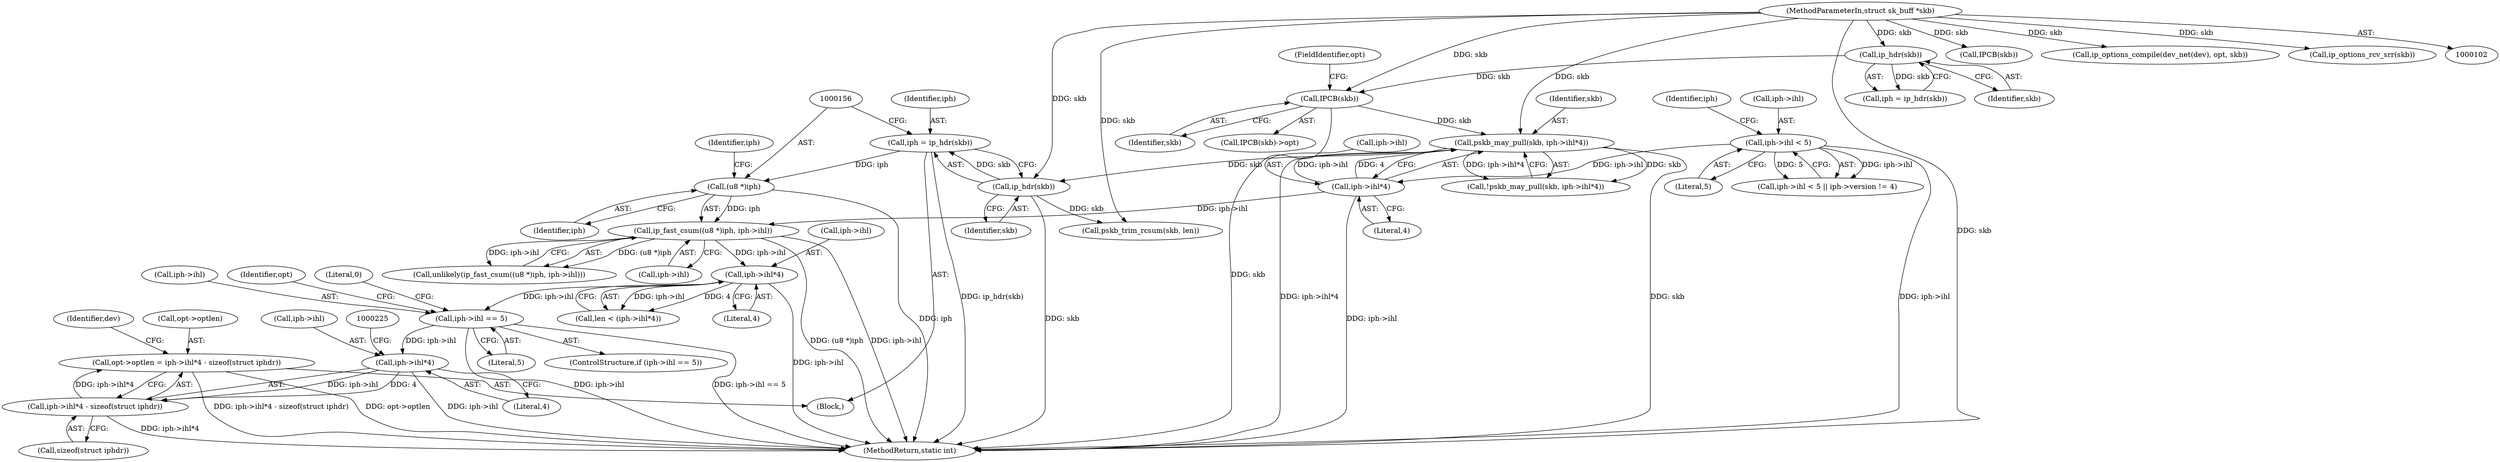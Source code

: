 digraph "0_linux_f8e9881c2aef1e982e5abc25c046820cd0b7cf64@API" {
"1000214" [label="(Call,opt->optlen = iph->ihl*4 - sizeof(struct iphdr))"];
"1000218" [label="(Call,iph->ihl*4 - sizeof(struct iphdr))"];
"1000219" [label="(Call,iph->ihl*4)"];
"1000207" [label="(Call,iph->ihl == 5)"];
"1000184" [label="(Call,iph->ihl*4)"];
"1000154" [label="(Call,ip_fast_csum((u8 *)iph, iph->ihl))"];
"1000155" [label="(Call,(u8 *)iph)"];
"1000148" [label="(Call,iph = ip_hdr(skb))"];
"1000150" [label="(Call,ip_hdr(skb))"];
"1000140" [label="(Call,pskb_may_pull(skb, iph->ihl*4))"];
"1000122" [label="(Call,IPCB(skb))"];
"1000116" [label="(Call,ip_hdr(skb))"];
"1000103" [label="(MethodParameterIn,struct sk_buff *skb)"];
"1000142" [label="(Call,iph->ihl*4)"];
"1000127" [label="(Call,iph->ihl < 5)"];
"1000121" [label="(Call,IPCB(skb)->opt)"];
"1000206" [label="(ControlStructure,if (iph->ihl == 5))"];
"1000223" [label="(Literal,4)"];
"1000208" [label="(Call,iph->ihl)"];
"1000104" [label="(Block,)"];
"1000153" [label="(Call,unlikely(ip_fast_csum((u8 *)iph, iph->ihl)))"];
"1000126" [label="(Call,iph->ihl < 5 || iph->version != 4)"];
"1000185" [label="(Call,iph->ihl)"];
"1000157" [label="(Identifier,iph)"];
"1000151" [label="(Identifier,skb)"];
"1000211" [label="(Literal,5)"];
"1000124" [label="(FieldIdentifier,opt)"];
"1000216" [label="(Identifier,opt)"];
"1000148" [label="(Call,iph = ip_hdr(skb))"];
"1000158" [label="(Call,iph->ihl)"];
"1000114" [label="(Call,iph = ip_hdr(skb))"];
"1000201" [label="(Call,IPCB(skb))"];
"1000218" [label="(Call,iph->ihl*4 - sizeof(struct iphdr))"];
"1000103" [label="(MethodParameterIn,struct sk_buff *skb)"];
"1000146" [label="(Literal,4)"];
"1000140" [label="(Call,pskb_may_pull(skb, iph->ihl*4))"];
"1000266" [label="(MethodReturn,static int)"];
"1000219" [label="(Call,iph->ihl*4)"];
"1000122" [label="(Call,IPCB(skb))"];
"1000220" [label="(Call,iph->ihl)"];
"1000215" [label="(Call,opt->optlen)"];
"1000116" [label="(Call,ip_hdr(skb))"];
"1000131" [label="(Literal,5)"];
"1000150" [label="(Call,ip_hdr(skb))"];
"1000214" [label="(Call,opt->optlen = iph->ihl*4 - sizeof(struct iphdr))"];
"1000188" [label="(Literal,4)"];
"1000227" [label="(Call,ip_options_compile(dev_net(dev), opt, skb))"];
"1000149" [label="(Identifier,iph)"];
"1000184" [label="(Call,iph->ihl*4)"];
"1000142" [label="(Call,iph->ihl*4)"];
"1000159" [label="(Identifier,iph)"];
"1000139" [label="(Call,!pskb_may_pull(skb, iph->ihl*4))"];
"1000229" [label="(Identifier,dev)"];
"1000117" [label="(Identifier,skb)"];
"1000213" [label="(Literal,0)"];
"1000127" [label="(Call,iph->ihl < 5)"];
"1000224" [label="(Call,sizeof(struct iphdr))"];
"1000154" [label="(Call,ip_fast_csum((u8 *)iph, iph->ihl))"];
"1000155" [label="(Call,(u8 *)iph)"];
"1000182" [label="(Call,len < (iph->ihl*4))"];
"1000123" [label="(Identifier,skb)"];
"1000141" [label="(Identifier,skb)"];
"1000252" [label="(Call,ip_options_rcv_srr(skb))"];
"1000143" [label="(Call,iph->ihl)"];
"1000191" [label="(Call,pskb_trim_rcsum(skb, len))"];
"1000128" [label="(Call,iph->ihl)"];
"1000207" [label="(Call,iph->ihl == 5)"];
"1000134" [label="(Identifier,iph)"];
"1000214" -> "1000104"  [label="AST: "];
"1000214" -> "1000218"  [label="CFG: "];
"1000215" -> "1000214"  [label="AST: "];
"1000218" -> "1000214"  [label="AST: "];
"1000229" -> "1000214"  [label="CFG: "];
"1000214" -> "1000266"  [label="DDG: iph->ihl*4 - sizeof(struct iphdr)"];
"1000214" -> "1000266"  [label="DDG: opt->optlen"];
"1000218" -> "1000214"  [label="DDG: iph->ihl*4"];
"1000218" -> "1000224"  [label="CFG: "];
"1000219" -> "1000218"  [label="AST: "];
"1000224" -> "1000218"  [label="AST: "];
"1000218" -> "1000266"  [label="DDG: iph->ihl*4"];
"1000219" -> "1000218"  [label="DDG: iph->ihl"];
"1000219" -> "1000218"  [label="DDG: 4"];
"1000219" -> "1000223"  [label="CFG: "];
"1000220" -> "1000219"  [label="AST: "];
"1000223" -> "1000219"  [label="AST: "];
"1000225" -> "1000219"  [label="CFG: "];
"1000219" -> "1000266"  [label="DDG: iph->ihl"];
"1000207" -> "1000219"  [label="DDG: iph->ihl"];
"1000207" -> "1000206"  [label="AST: "];
"1000207" -> "1000211"  [label="CFG: "];
"1000208" -> "1000207"  [label="AST: "];
"1000211" -> "1000207"  [label="AST: "];
"1000213" -> "1000207"  [label="CFG: "];
"1000216" -> "1000207"  [label="CFG: "];
"1000207" -> "1000266"  [label="DDG: iph->ihl"];
"1000207" -> "1000266"  [label="DDG: iph->ihl == 5"];
"1000184" -> "1000207"  [label="DDG: iph->ihl"];
"1000184" -> "1000182"  [label="AST: "];
"1000184" -> "1000188"  [label="CFG: "];
"1000185" -> "1000184"  [label="AST: "];
"1000188" -> "1000184"  [label="AST: "];
"1000182" -> "1000184"  [label="CFG: "];
"1000184" -> "1000266"  [label="DDG: iph->ihl"];
"1000184" -> "1000182"  [label="DDG: iph->ihl"];
"1000184" -> "1000182"  [label="DDG: 4"];
"1000154" -> "1000184"  [label="DDG: iph->ihl"];
"1000154" -> "1000153"  [label="AST: "];
"1000154" -> "1000158"  [label="CFG: "];
"1000155" -> "1000154"  [label="AST: "];
"1000158" -> "1000154"  [label="AST: "];
"1000153" -> "1000154"  [label="CFG: "];
"1000154" -> "1000266"  [label="DDG: (u8 *)iph"];
"1000154" -> "1000266"  [label="DDG: iph->ihl"];
"1000154" -> "1000153"  [label="DDG: (u8 *)iph"];
"1000154" -> "1000153"  [label="DDG: iph->ihl"];
"1000155" -> "1000154"  [label="DDG: iph"];
"1000142" -> "1000154"  [label="DDG: iph->ihl"];
"1000155" -> "1000157"  [label="CFG: "];
"1000156" -> "1000155"  [label="AST: "];
"1000157" -> "1000155"  [label="AST: "];
"1000159" -> "1000155"  [label="CFG: "];
"1000155" -> "1000266"  [label="DDG: iph"];
"1000148" -> "1000155"  [label="DDG: iph"];
"1000148" -> "1000104"  [label="AST: "];
"1000148" -> "1000150"  [label="CFG: "];
"1000149" -> "1000148"  [label="AST: "];
"1000150" -> "1000148"  [label="AST: "];
"1000156" -> "1000148"  [label="CFG: "];
"1000148" -> "1000266"  [label="DDG: ip_hdr(skb)"];
"1000150" -> "1000148"  [label="DDG: skb"];
"1000150" -> "1000151"  [label="CFG: "];
"1000151" -> "1000150"  [label="AST: "];
"1000150" -> "1000266"  [label="DDG: skb"];
"1000140" -> "1000150"  [label="DDG: skb"];
"1000103" -> "1000150"  [label="DDG: skb"];
"1000150" -> "1000191"  [label="DDG: skb"];
"1000140" -> "1000139"  [label="AST: "];
"1000140" -> "1000142"  [label="CFG: "];
"1000141" -> "1000140"  [label="AST: "];
"1000142" -> "1000140"  [label="AST: "];
"1000139" -> "1000140"  [label="CFG: "];
"1000140" -> "1000266"  [label="DDG: iph->ihl*4"];
"1000140" -> "1000266"  [label="DDG: skb"];
"1000140" -> "1000139"  [label="DDG: skb"];
"1000140" -> "1000139"  [label="DDG: iph->ihl*4"];
"1000122" -> "1000140"  [label="DDG: skb"];
"1000103" -> "1000140"  [label="DDG: skb"];
"1000142" -> "1000140"  [label="DDG: iph->ihl"];
"1000142" -> "1000140"  [label="DDG: 4"];
"1000122" -> "1000121"  [label="AST: "];
"1000122" -> "1000123"  [label="CFG: "];
"1000123" -> "1000122"  [label="AST: "];
"1000124" -> "1000122"  [label="CFG: "];
"1000122" -> "1000266"  [label="DDG: skb"];
"1000116" -> "1000122"  [label="DDG: skb"];
"1000103" -> "1000122"  [label="DDG: skb"];
"1000116" -> "1000114"  [label="AST: "];
"1000116" -> "1000117"  [label="CFG: "];
"1000117" -> "1000116"  [label="AST: "];
"1000114" -> "1000116"  [label="CFG: "];
"1000116" -> "1000114"  [label="DDG: skb"];
"1000103" -> "1000116"  [label="DDG: skb"];
"1000103" -> "1000102"  [label="AST: "];
"1000103" -> "1000266"  [label="DDG: skb"];
"1000103" -> "1000191"  [label="DDG: skb"];
"1000103" -> "1000201"  [label="DDG: skb"];
"1000103" -> "1000227"  [label="DDG: skb"];
"1000103" -> "1000252"  [label="DDG: skb"];
"1000142" -> "1000146"  [label="CFG: "];
"1000143" -> "1000142"  [label="AST: "];
"1000146" -> "1000142"  [label="AST: "];
"1000142" -> "1000266"  [label="DDG: iph->ihl"];
"1000127" -> "1000142"  [label="DDG: iph->ihl"];
"1000127" -> "1000126"  [label="AST: "];
"1000127" -> "1000131"  [label="CFG: "];
"1000128" -> "1000127"  [label="AST: "];
"1000131" -> "1000127"  [label="AST: "];
"1000134" -> "1000127"  [label="CFG: "];
"1000126" -> "1000127"  [label="CFG: "];
"1000127" -> "1000266"  [label="DDG: iph->ihl"];
"1000127" -> "1000126"  [label="DDG: iph->ihl"];
"1000127" -> "1000126"  [label="DDG: 5"];
}
